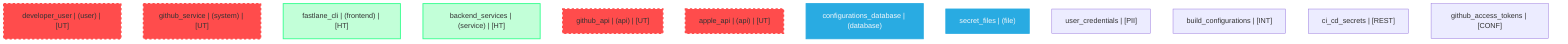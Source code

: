 graph TB
  node_01F3G4H5J6K7L8M9N2P3Q4S6["developer_user | (user) | [UT]"]:::untrusted
  node_01F3G4H5J6K7L8M9N2P3Q4S7["github_service | (system) | [UT]"]:::untrusted
  node_01F3G4H5J6K7L8M9N2P3Q4S0["fastlane_cli | (frontend) | [HT]"]:::highTrust
  node_01F3G4H5J6K7L8M9N2P3Q4S1["backend_services | (service) | [HT]"]:::highTrust
  node_01F3G4H5J6K7L8M9N2P3Q4S2["github_api | (api) | [UT]"]:::untrusted
  node_01F3G4H5J6K7L8M9N2P3Q4S3["apple_api | (api) | [UT]"]:::untrusted
  node_01F3G4H5J6K7L8M9N2P3Q4S4["configurations_database | (database)"]:::dataStore
  node_01F3G4H5J6K7L8M9N2P3Q4S5["secret_files | (file)"]:::dataStore
  node_01F3G4H5J6K7L8M9N2P3Q4R6["user_credentials | [PII]"]:::dataAsset,pii
  node_01F3G4H5J6K7L8M9N2P3Q4R7["build_configurations | [INT]"]:::dataAsset,internal
  node_01F3G4H5J6K7L8M9N2P3Q4R8["ci_cd_secrets | [REST]"]:::dataAsset,restricted
  node_01F3G4H5J6K7L8M9N2P3Q4R9["github_access_tokens | [CONF]"]:::dataAsset,confidential


  classDef externalEntity fill:#FF4C4C,stroke:#FF4C4C,stroke-width:2px,color:#F5F7FA
  classDef process fill:#36FF8F,stroke:#36FF8F,stroke-width:2px,color:#0B0D17
  classDef dataStore fill:#29ABE2,stroke:#29ABE2,stroke-width:2px,color:#F5F7FA
  classDef dataAsset fill:#A259FF,stroke:#c3a4ff,stroke-width:2px,color:#F5F7FA
  classDef untrusted fill:#FF4C4C,stroke:#FF4C4C,stroke-width:3px,stroke-dasharray:5 5
  classDef lowTrust fill:#f77c63,stroke:#f77c63,stroke-width:2px,stroke-dasharray:3 3
  classDef mediumTrust fill:#FFD300,stroke:#FFD300,stroke-width:2px
  classDef highTrust fill:#C2FFD8,stroke:#36FF8F,stroke-width:2px
  classDef veryHighTrust fill:#36FF8F,stroke:#36FF8F,stroke-width:3px
  classDef public fill:#C2FFD8,stroke:#36FF8F,stroke-width:1px
  classDef internal fill:#FFF2B3,stroke:#FFD300,stroke-width:1px
  classDef confidential fill:#FFB3B3,stroke:#FF4C4C,stroke-width:2px
  classDef restricted fill:#FF4C4C,stroke:#FF4C4C,stroke-width:3px
  classDef pii fill:#ffa1ad,stroke:#A259FF,stroke-width:2px
  classDef pci fill:#FF4C4C,stroke:#FF4C4C,stroke-width:3px
  classDef phi fill:#ffa1ad,stroke:#A259FF,stroke-width:3px
  classDef encryptedFlow stroke:#36FF8F,stroke-width:2px
  classDef unencryptedFlow stroke:#FF4C4C,stroke-width:2px,stroke-dasharray:5 5
  classDef authenticatedFlow stroke:#29ABE2,stroke-width:2px
  classDef trustBoundary fill:transparent,stroke:#2E3440,stroke-width:3px,stroke-dasharray:10 5